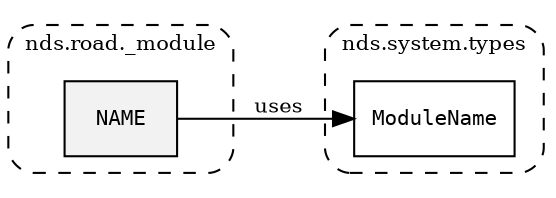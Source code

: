 /**
 * This dot file creates symbol collaboration diagram for NAME.
 */
digraph ZSERIO
{
    node [shape=box, fontsize=10];
    rankdir="LR";
    fontsize=10;
    tooltip="NAME collaboration diagram";

    subgraph "cluster_nds.road._module"
    {
        style="dashed, rounded";
        label="nds.road._module";
        tooltip="Package nds.road._module";
        href="../../../content/packages/nds.road._module.html#Package-nds-road-_module";
        target="_parent";

        "NAME" [style="filled", fillcolor="#0000000D", target="_parent", label=<<font face="monospace"><table align="center" border="0" cellspacing="0" cellpadding="0"><tr><td href="../../../content/packages/nds.road._module.html#Constant-NAME" title="Constant defined in nds.road._module">NAME</td></tr></table></font>>];
    }

    subgraph "cluster_nds.system.types"
    {
        style="dashed, rounded";
        label="nds.system.types";
        tooltip="Package nds.system.types";
        href="../../../content/packages/nds.system.types.html#Package-nds-system-types";
        target="_parent";

        "ModuleName" [target="_parent", label=<<font face="monospace"><table align="center" border="0" cellspacing="0" cellpadding="0"><tr><td href="../../../content/packages/nds.system.types.html#Subtype-ModuleName" title="Subtype defined in nds.system.types">ModuleName</td></tr></table></font>>];
    }

    "NAME" -> "ModuleName" [label="uses", fontsize=10];
}
